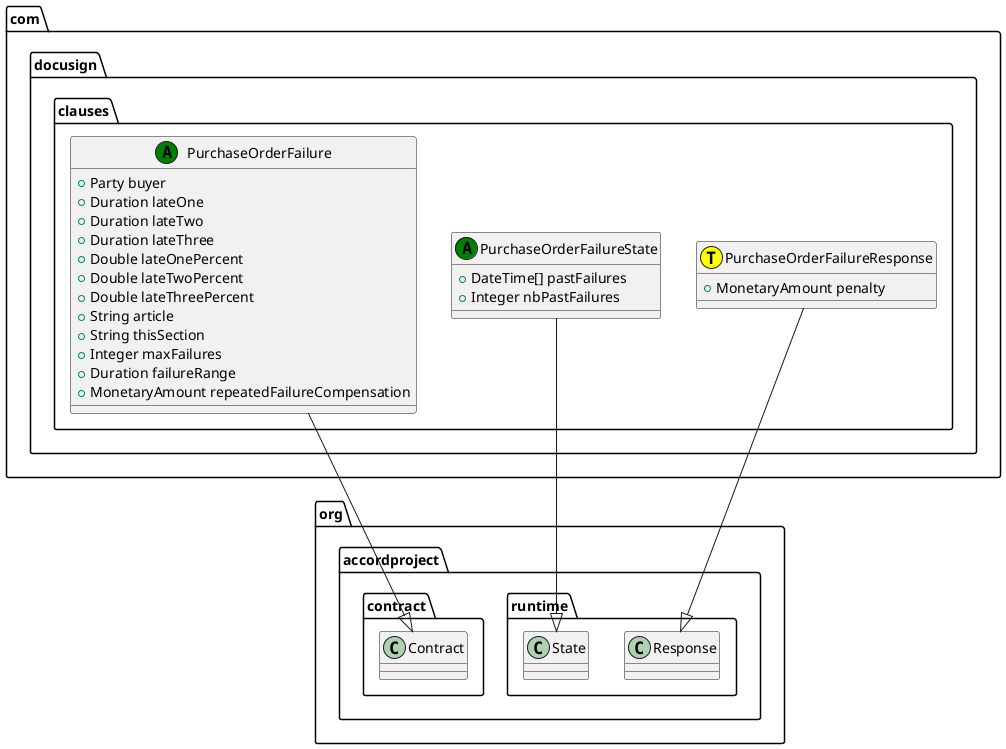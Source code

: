 @startuml
class com.docusign.clauses.PurchaseOrderFailureResponse << (T,yellow) >> {
   + MonetaryAmount penalty
}
com.docusign.clauses.PurchaseOrderFailureResponse --|> org.accordproject.runtime.Response
class com.docusign.clauses.PurchaseOrderFailureState << (A,green) >> {
   + DateTime[] pastFailures
   + Integer nbPastFailures
}
com.docusign.clauses.PurchaseOrderFailureState --|> org.accordproject.runtime.State
class com.docusign.clauses.PurchaseOrderFailure << (A,green) >> {
   + Party buyer
   + Duration lateOne
   + Duration lateTwo
   + Duration lateThree
   + Double lateOnePercent
   + Double lateTwoPercent
   + Double lateThreePercent
   + String article
   + String thisSection
   + Integer maxFailures
   + Duration failureRange
   + MonetaryAmount repeatedFailureCompensation
}
com.docusign.clauses.PurchaseOrderFailure --|> org.accordproject.contract.Contract
@enduml
